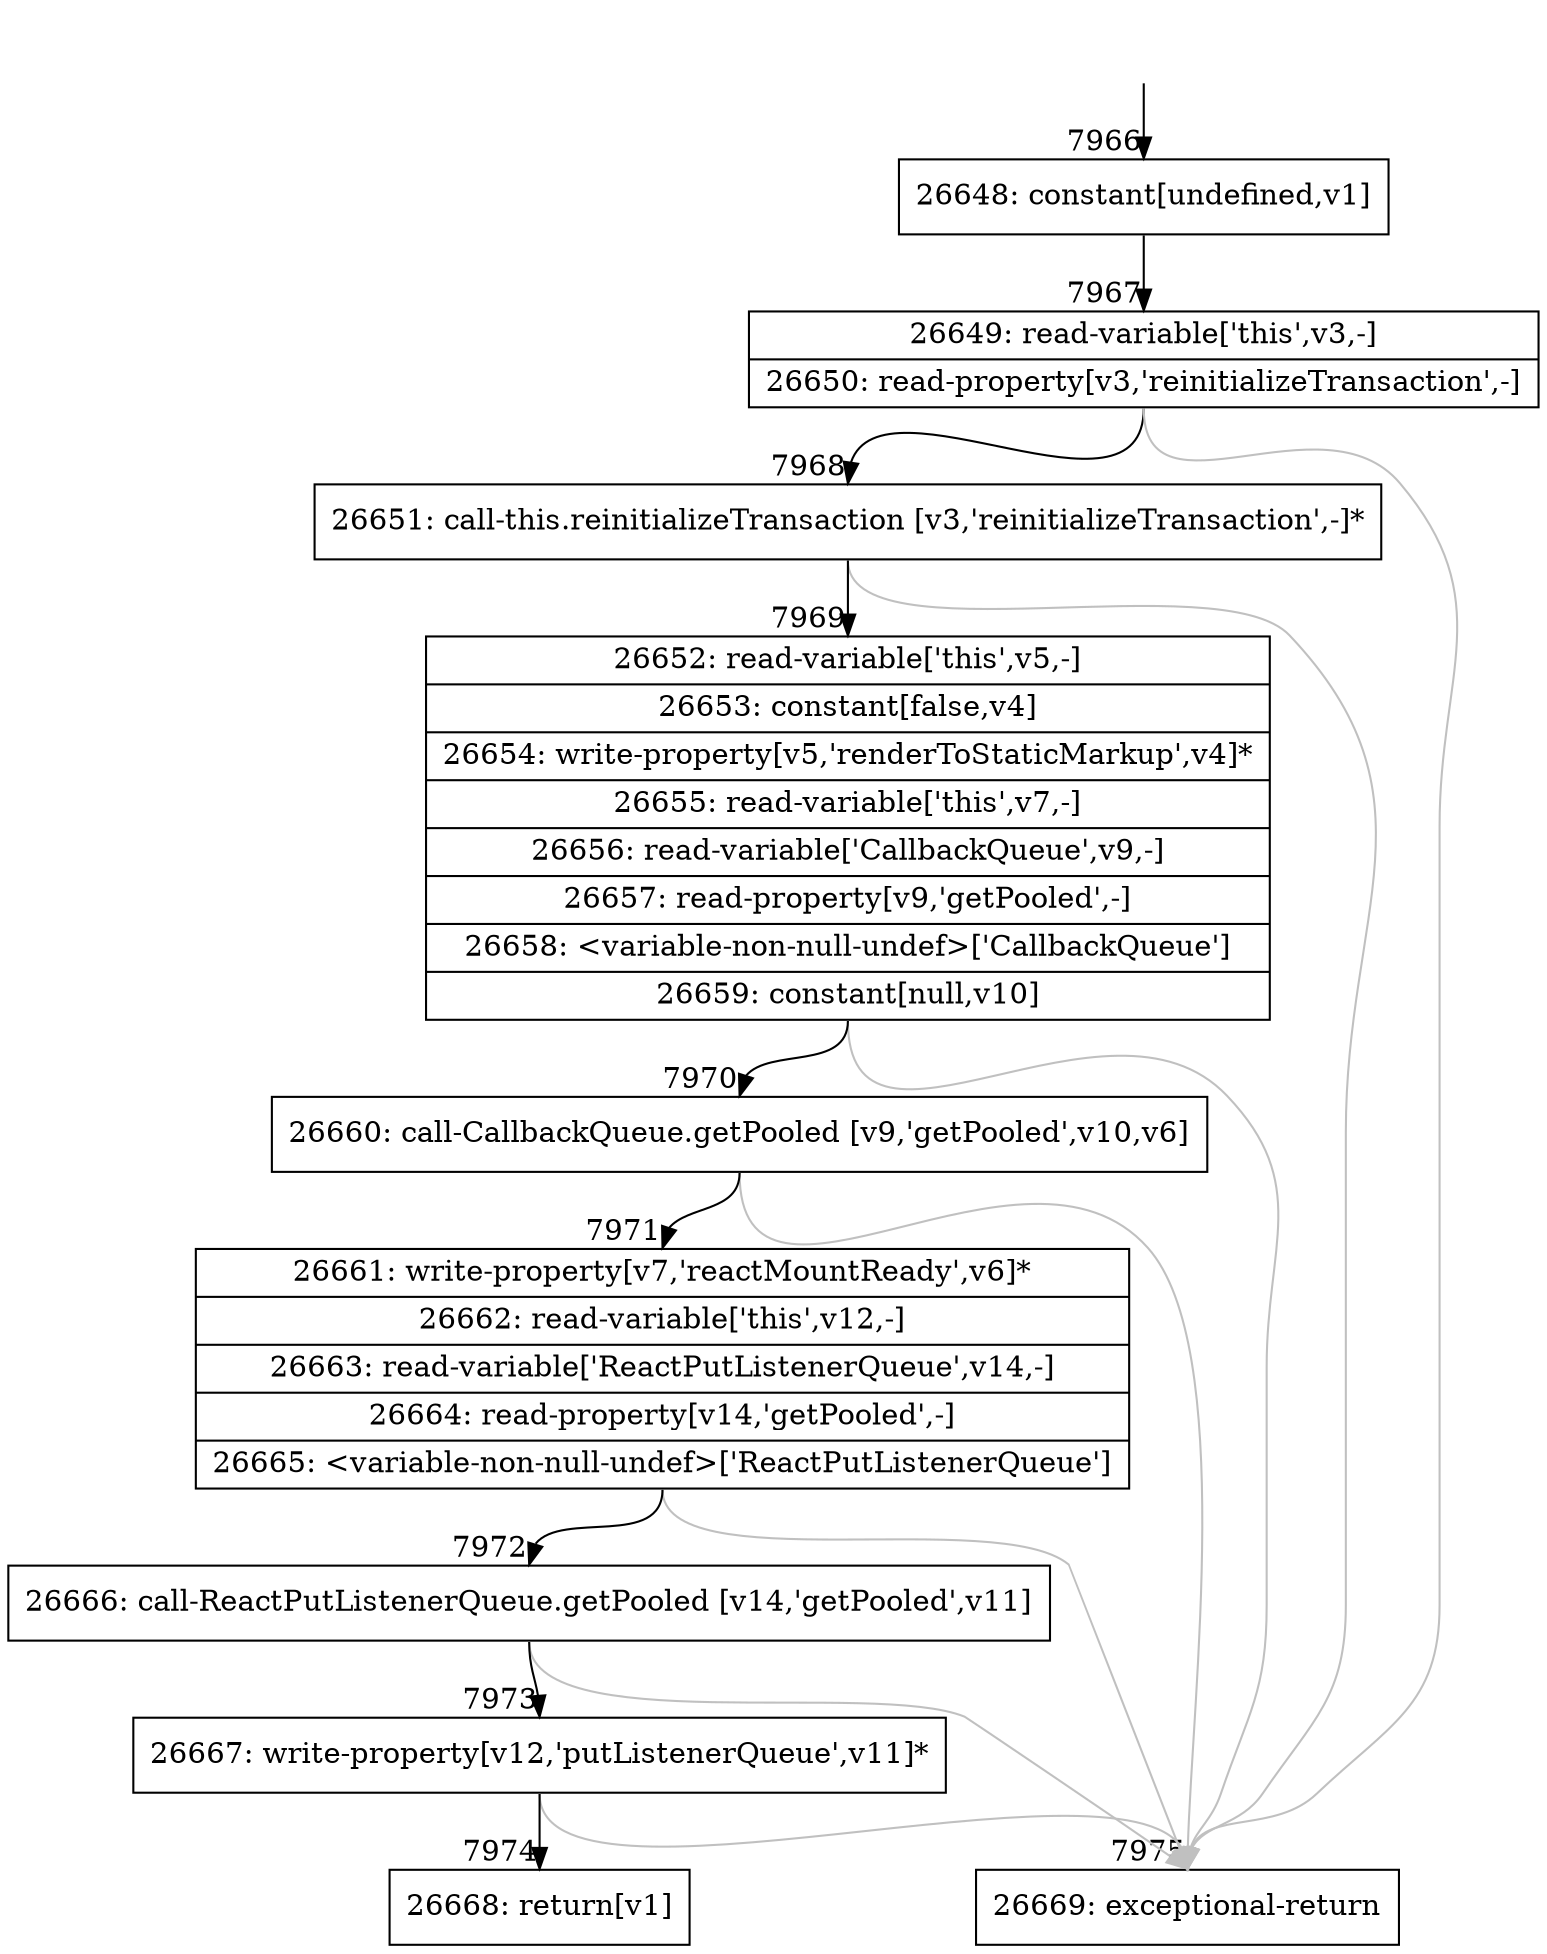 digraph {
rankdir="TD"
BB_entry575[shape=none,label=""];
BB_entry575 -> BB7966 [tailport=s, headport=n, headlabel="    7966"]
BB7966 [shape=record label="{26648: constant[undefined,v1]}" ] 
BB7966 -> BB7967 [tailport=s, headport=n, headlabel="      7967"]
BB7967 [shape=record label="{26649: read-variable['this',v3,-]|26650: read-property[v3,'reinitializeTransaction',-]}" ] 
BB7967 -> BB7968 [tailport=s, headport=n, headlabel="      7968"]
BB7967 -> BB7975 [tailport=s, headport=n, color=gray, headlabel="      7975"]
BB7968 [shape=record label="{26651: call-this.reinitializeTransaction [v3,'reinitializeTransaction',-]*}" ] 
BB7968 -> BB7969 [tailport=s, headport=n, headlabel="      7969"]
BB7968 -> BB7975 [tailport=s, headport=n, color=gray]
BB7969 [shape=record label="{26652: read-variable['this',v5,-]|26653: constant[false,v4]|26654: write-property[v5,'renderToStaticMarkup',v4]*|26655: read-variable['this',v7,-]|26656: read-variable['CallbackQueue',v9,-]|26657: read-property[v9,'getPooled',-]|26658: \<variable-non-null-undef\>['CallbackQueue']|26659: constant[null,v10]}" ] 
BB7969 -> BB7970 [tailport=s, headport=n, headlabel="      7970"]
BB7969 -> BB7975 [tailport=s, headport=n, color=gray]
BB7970 [shape=record label="{26660: call-CallbackQueue.getPooled [v9,'getPooled',v10,v6]}" ] 
BB7970 -> BB7971 [tailport=s, headport=n, headlabel="      7971"]
BB7970 -> BB7975 [tailport=s, headport=n, color=gray]
BB7971 [shape=record label="{26661: write-property[v7,'reactMountReady',v6]*|26662: read-variable['this',v12,-]|26663: read-variable['ReactPutListenerQueue',v14,-]|26664: read-property[v14,'getPooled',-]|26665: \<variable-non-null-undef\>['ReactPutListenerQueue']}" ] 
BB7971 -> BB7972 [tailport=s, headport=n, headlabel="      7972"]
BB7971 -> BB7975 [tailport=s, headport=n, color=gray]
BB7972 [shape=record label="{26666: call-ReactPutListenerQueue.getPooled [v14,'getPooled',v11]}" ] 
BB7972 -> BB7973 [tailport=s, headport=n, headlabel="      7973"]
BB7972 -> BB7975 [tailport=s, headport=n, color=gray]
BB7973 [shape=record label="{26667: write-property[v12,'putListenerQueue',v11]*}" ] 
BB7973 -> BB7974 [tailport=s, headport=n, headlabel="      7974"]
BB7973 -> BB7975 [tailport=s, headport=n, color=gray]
BB7974 [shape=record label="{26668: return[v1]}" ] 
BB7975 [shape=record label="{26669: exceptional-return}" ] 
//#$~ 14008
}
